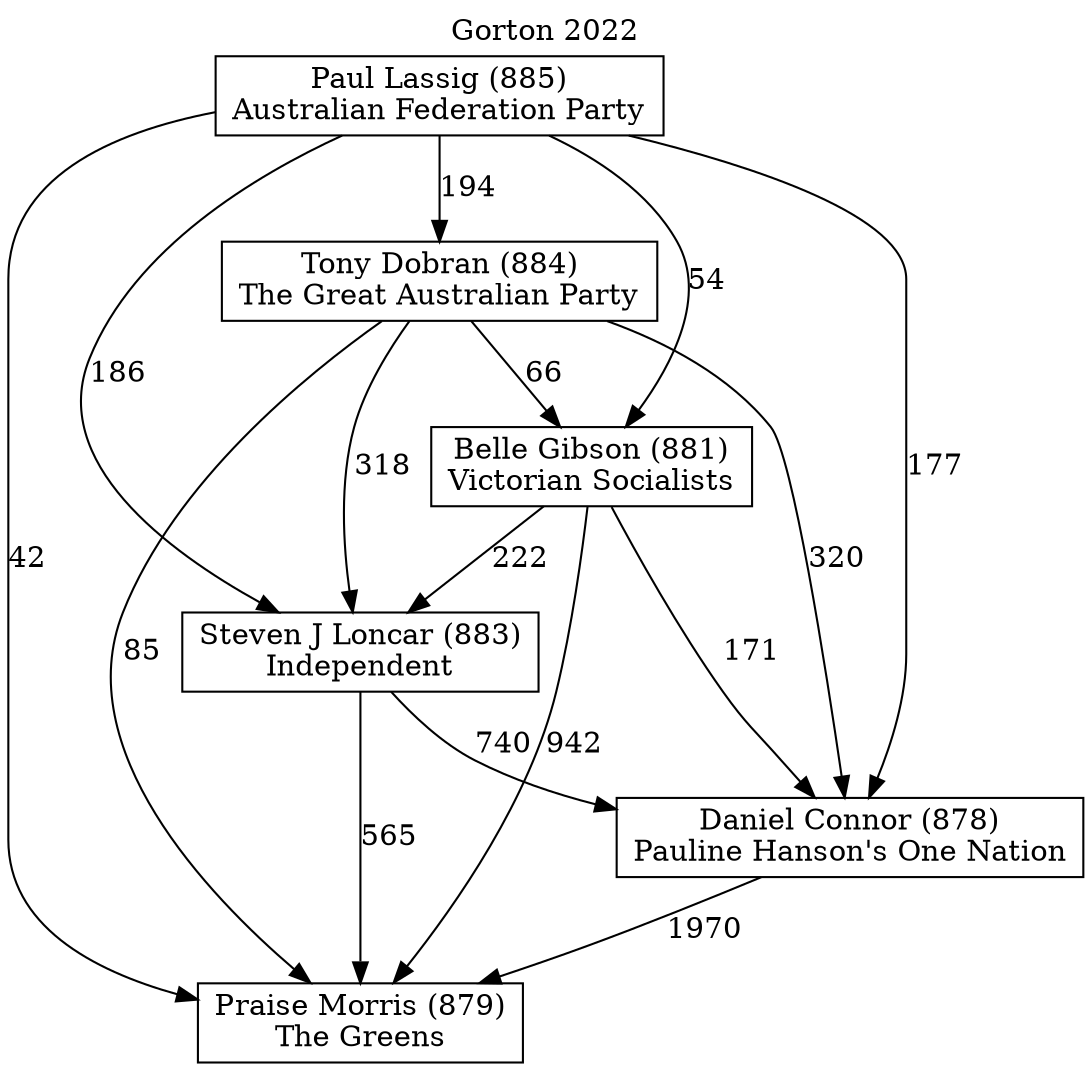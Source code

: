 // House preference flow
digraph "Praise Morris (879)_Gorton_2022" {
	graph [label="Gorton 2022" labelloc=t mclimit=10]
	node [shape=box]
	"Steven J Loncar (883)" [label="Steven J Loncar (883)
Independent"]
	"Praise Morris (879)" [label="Praise Morris (879)
The Greens"]
	"Tony Dobran (884)" [label="Tony Dobran (884)
The Great Australian Party"]
	"Paul Lassig (885)" [label="Paul Lassig (885)
Australian Federation Party"]
	"Belle Gibson (881)" [label="Belle Gibson (881)
Victorian Socialists"]
	"Daniel Connor (878)" [label="Daniel Connor (878)
Pauline Hanson's One Nation"]
	"Belle Gibson (881)" -> "Daniel Connor (878)" [label=171]
	"Paul Lassig (885)" -> "Belle Gibson (881)" [label=54]
	"Paul Lassig (885)" -> "Steven J Loncar (883)" [label=186]
	"Tony Dobran (884)" -> "Steven J Loncar (883)" [label=318]
	"Paul Lassig (885)" -> "Praise Morris (879)" [label=42]
	"Steven J Loncar (883)" -> "Praise Morris (879)" [label=565]
	"Steven J Loncar (883)" -> "Daniel Connor (878)" [label=740]
	"Paul Lassig (885)" -> "Tony Dobran (884)" [label=194]
	"Tony Dobran (884)" -> "Praise Morris (879)" [label=85]
	"Tony Dobran (884)" -> "Daniel Connor (878)" [label=320]
	"Tony Dobran (884)" -> "Belle Gibson (881)" [label=66]
	"Paul Lassig (885)" -> "Daniel Connor (878)" [label=177]
	"Belle Gibson (881)" -> "Steven J Loncar (883)" [label=222]
	"Belle Gibson (881)" -> "Praise Morris (879)" [label=942]
	"Daniel Connor (878)" -> "Praise Morris (879)" [label=1970]
}
